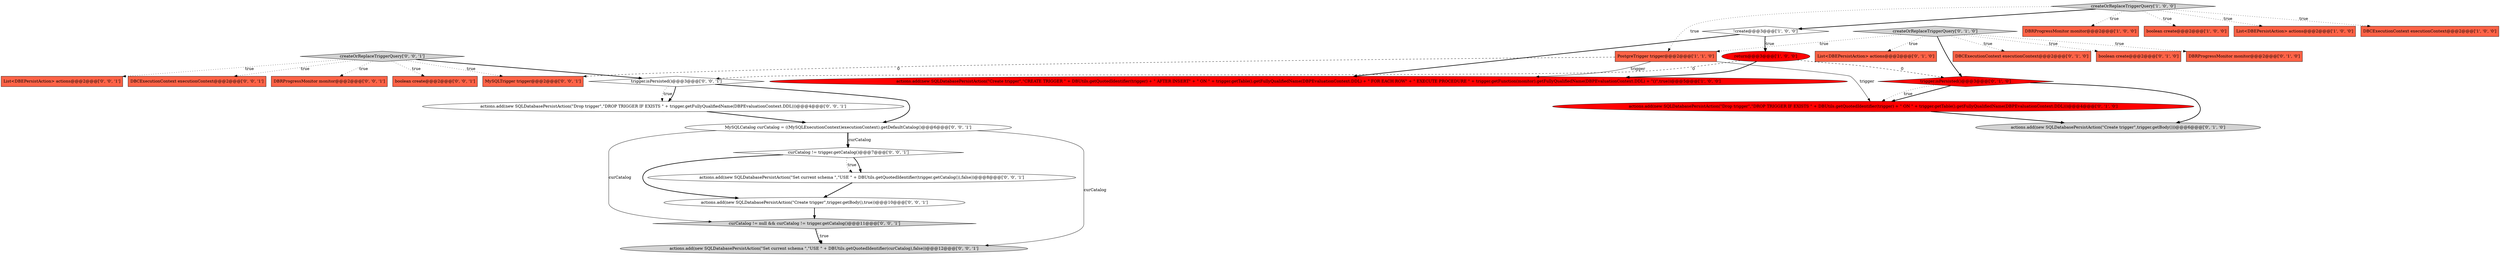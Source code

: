 digraph {
18 [style = filled, label = "List<DBEPersistAction> actions@@@2@@@['0', '0', '1']", fillcolor = tomato, shape = box image = "AAA0AAABBB3BBB"];
0 [style = filled, label = "!create@@@3@@@['1', '0', '0']", fillcolor = white, shape = diamond image = "AAA0AAABBB1BBB"];
7 [style = filled, label = "PostgreTrigger trigger@@@2@@@['1', '1', '0']", fillcolor = tomato, shape = box image = "AAA0AAABBB1BBB"];
23 [style = filled, label = "actions.add(new SQLDatabasePersistAction(\"Set current schema \",\"USE \" + DBUtils.getQuotedIdentifier(curCatalog),false))@@@12@@@['0', '0', '1']", fillcolor = lightgray, shape = ellipse image = "AAA0AAABBB3BBB"];
25 [style = filled, label = "actions.add(new SQLDatabasePersistAction(\"Create trigger\",trigger.getBody(),true))@@@10@@@['0', '0', '1']", fillcolor = white, shape = ellipse image = "AAA0AAABBB3BBB"];
16 [style = filled, label = "actions.add(new SQLDatabasePersistAction(\"Drop trigger\",\"DROP TRIGGER IF EXISTS \" + DBUtils.getQuotedIdentifier(trigger) + \" ON \" + trigger.getTable().getFullyQualifiedName(DBPEvaluationContext.DDL)))@@@4@@@['0', '1', '0']", fillcolor = red, shape = ellipse image = "AAA1AAABBB2BBB"];
21 [style = filled, label = "createOrReplaceTriggerQuery['0', '0', '1']", fillcolor = lightgray, shape = diamond image = "AAA0AAABBB3BBB"];
12 [style = filled, label = "actions.add(new SQLDatabasePersistAction(\"Create trigger\",trigger.getBody()))@@@6@@@['0', '1', '0']", fillcolor = lightgray, shape = ellipse image = "AAA0AAABBB2BBB"];
30 [style = filled, label = "curCatalog != trigger.getCatalog()@@@7@@@['0', '0', '1']", fillcolor = white, shape = diamond image = "AAA0AAABBB3BBB"];
6 [style = filled, label = "createOrReplaceTriggerQuery['1', '0', '0']", fillcolor = lightgray, shape = diamond image = "AAA0AAABBB1BBB"];
24 [style = filled, label = "actions.add(new SQLDatabasePersistAction(\"Set current schema \",\"USE \" + DBUtils.getQuotedIdentifier(trigger.getCatalog()),false))@@@8@@@['0', '0', '1']", fillcolor = white, shape = ellipse image = "AAA0AAABBB3BBB"];
3 [style = filled, label = "DBRProgressMonitor monitor@@@2@@@['1', '0', '0']", fillcolor = tomato, shape = box image = "AAA0AAABBB1BBB"];
1 [style = filled, label = "boolean create@@@2@@@['1', '0', '0']", fillcolor = tomato, shape = box image = "AAA0AAABBB1BBB"];
9 [style = filled, label = "DBCExecutionContext executionContext@@@2@@@['0', '1', '0']", fillcolor = tomato, shape = box image = "AAA0AAABBB2BBB"];
28 [style = filled, label = "DBCExecutionContext executionContext@@@2@@@['0', '0', '1']", fillcolor = tomato, shape = box image = "AAA0AAABBB3BBB"];
8 [style = filled, label = "return@@@3@@@['1', '0', '0']", fillcolor = red, shape = ellipse image = "AAA1AAABBB1BBB"];
14 [style = filled, label = "trigger.isPersisted()@@@3@@@['0', '1', '0']", fillcolor = red, shape = diamond image = "AAA1AAABBB2BBB"];
11 [style = filled, label = "boolean create@@@2@@@['0', '1', '0']", fillcolor = tomato, shape = box image = "AAA0AAABBB2BBB"];
15 [style = filled, label = "DBRProgressMonitor monitor@@@2@@@['0', '1', '0']", fillcolor = tomato, shape = box image = "AAA0AAABBB2BBB"];
22 [style = filled, label = "curCatalog != null && curCatalog != trigger.getCatalog()@@@11@@@['0', '0', '1']", fillcolor = lightgray, shape = diamond image = "AAA0AAABBB3BBB"];
27 [style = filled, label = "DBRProgressMonitor monitor@@@2@@@['0', '0', '1']", fillcolor = tomato, shape = box image = "AAA0AAABBB3BBB"];
19 [style = filled, label = "actions.add(new SQLDatabasePersistAction(\"Drop trigger\",\"DROP TRIGGER IF EXISTS \" + trigger.getFullyQualifiedName(DBPEvaluationContext.DDL)))@@@4@@@['0', '0', '1']", fillcolor = white, shape = ellipse image = "AAA0AAABBB3BBB"];
10 [style = filled, label = "createOrReplaceTriggerQuery['0', '1', '0']", fillcolor = lightgray, shape = diamond image = "AAA0AAABBB2BBB"];
5 [style = filled, label = "actions.add(new SQLDatabasePersistAction(\"Create trigger\",\"CREATE TRIGGER \" + DBUtils.getQuotedIdentifier(trigger) + \" AFTER INSERT\" + \" ON \" + trigger.getTable().getFullyQualifiedName(DBPEvaluationContext.DDL) + \" FOR EACH ROW\" + \" EXECUTE PROCEDURE \" + trigger.getFunction(monitor).getFullyQualifiedName(DBPEvaluationContext.DDL) + \"()\",true))@@@5@@@['1', '0', '0']", fillcolor = red, shape = ellipse image = "AAA1AAABBB1BBB"];
13 [style = filled, label = "List<DBEPersistAction> actions@@@2@@@['0', '1', '0']", fillcolor = tomato, shape = box image = "AAA0AAABBB2BBB"];
4 [style = filled, label = "List<DBEPersistAction> actions@@@2@@@['1', '0', '0']", fillcolor = tomato, shape = box image = "AAA0AAABBB1BBB"];
26 [style = filled, label = "trigger.isPersisted()@@@3@@@['0', '0', '1']", fillcolor = white, shape = diamond image = "AAA0AAABBB3BBB"];
17 [style = filled, label = "boolean create@@@2@@@['0', '0', '1']", fillcolor = tomato, shape = box image = "AAA0AAABBB3BBB"];
2 [style = filled, label = "DBCExecutionContext executionContext@@@2@@@['1', '0', '0']", fillcolor = tomato, shape = box image = "AAA0AAABBB1BBB"];
29 [style = filled, label = "MySQLTrigger trigger@@@2@@@['0', '0', '1']", fillcolor = tomato, shape = box image = "AAA0AAABBB3BBB"];
20 [style = filled, label = "MySQLCatalog curCatalog = ((MySQLExecutionContext)executionContext).getDefaultCatalog()@@@6@@@['0', '0', '1']", fillcolor = white, shape = ellipse image = "AAA0AAABBB3BBB"];
14->16 [style = bold, label=""];
30->24 [style = bold, label=""];
30->24 [style = dotted, label="true"];
22->23 [style = dotted, label="true"];
25->22 [style = bold, label=""];
10->14 [style = bold, label=""];
21->18 [style = dotted, label="true"];
19->20 [style = bold, label=""];
21->29 [style = dotted, label="true"];
6->1 [style = dotted, label="true"];
21->27 [style = dotted, label="true"];
30->25 [style = bold, label=""];
26->19 [style = dotted, label="true"];
21->17 [style = dotted, label="true"];
6->0 [style = bold, label=""];
8->14 [style = dashed, label="0"];
26->19 [style = bold, label=""];
7->16 [style = solid, label="trigger"];
20->22 [style = solid, label="curCatalog"];
10->9 [style = dotted, label="true"];
22->23 [style = bold, label=""];
21->28 [style = dotted, label="true"];
0->8 [style = dotted, label="true"];
14->16 [style = dotted, label="true"];
10->15 [style = dotted, label="true"];
21->26 [style = bold, label=""];
6->2 [style = dotted, label="true"];
7->5 [style = solid, label="trigger"];
6->4 [style = dotted, label="true"];
10->13 [style = dotted, label="true"];
8->5 [style = bold, label=""];
10->11 [style = dotted, label="true"];
24->25 [style = bold, label=""];
14->12 [style = bold, label=""];
0->8 [style = bold, label=""];
6->7 [style = dotted, label="true"];
20->30 [style = solid, label="curCatalog"];
7->29 [style = dashed, label="0"];
6->3 [style = dotted, label="true"];
20->30 [style = bold, label=""];
20->23 [style = solid, label="curCatalog"];
16->12 [style = bold, label=""];
10->7 [style = dotted, label="true"];
26->20 [style = bold, label=""];
0->5 [style = bold, label=""];
8->26 [style = dashed, label="0"];
}
